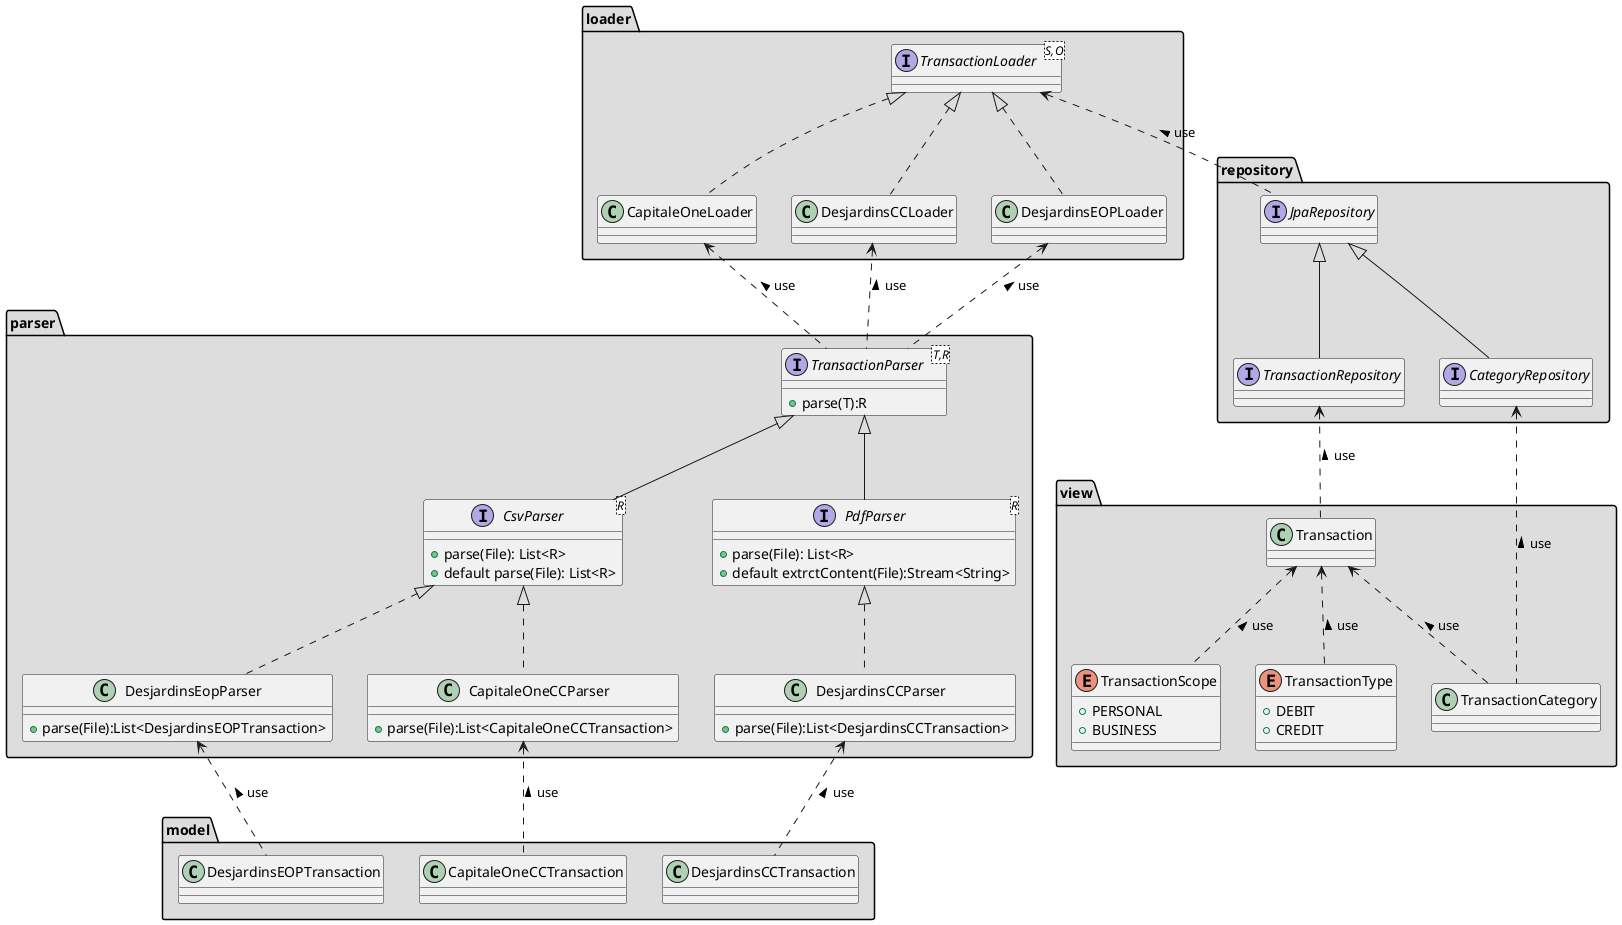 @startuml

package loader #DDDDDD{
  interface TransactionLoader<S,O> {
  }
  class CapitaleOneLoader implements TransactionLoader {
  }
  class DesjardinsCCLoader implements TransactionLoader {
  }
  class DesjardinsEOPLoader implements TransactionLoader {
  }
}
package parser #DDDDDD{
interface TransactionParser<T,R> {
  +parse(T):R
}
interface CsvParser<R> extends TransactionParser {
  +parse(File): List<R>
  +default parse(File): List<R>
}
interface PdfParser<R> extends TransactionParser {
+parse(File): List<R>
+default extrctContent(File):Stream<String>
}
class CapitaleOneCCParser implements CsvParser{
 +parse(File):List<CapitaleOneCCTransaction>
}
class DesjardinsCCParser implements PdfParser {
 +parse(File):List<DesjardinsCCTransaction>
}
class DesjardinsEopParser implements CsvParser {
    +parse(File):List<DesjardinsEOPTransaction>
}
}
package repository #DDDDDD{
 interface TransactionRepository extends JpaRepository
 interface CategoryRepository extends JpaRepository
}
package model #DDDDDD{
class CapitaleOneCCTransaction
class DesjardinsCCTransaction
class DesjardinsEOPTransaction
}
package view #DDDDDD{
class Transaction
class TransactionCategory
enum TransactionType {
    +DEBIT
    +CREDIT
}
enum TransactionScope{
 +PERSONAL
 +BUSINESS
}

CapitaleOneLoader <..TransactionParser: use <
DesjardinsCCLoader <..TransactionParser: use <
DesjardinsEOPLoader <..TransactionParser: use <
CapitaleOneCCParser <..CapitaleOneCCTransaction: use <
DesjardinsCCParser <.. DesjardinsCCTransaction: use <
DesjardinsEopParser <.. DesjardinsEOPTransaction: use <
Transaction <..TransactionCategory: use <
Transaction <..TransactionType: use <
Transaction <..TransactionScope: use <
TransactionLoader <..JpaRepository: use <
TransactionRepository <..Transaction: use <
CategoryRepository <..TransactionCategory: use <
@enduml
